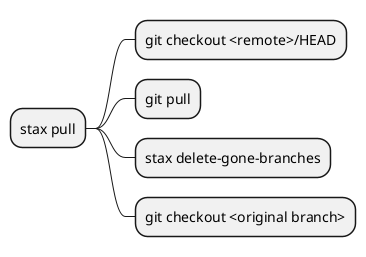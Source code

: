 @startmindmap
+ stax pull
++ git checkout <remote>/HEAD
++ git pull
++ stax delete-gone-branches
++ git checkout <original branch>
@endmindmap
